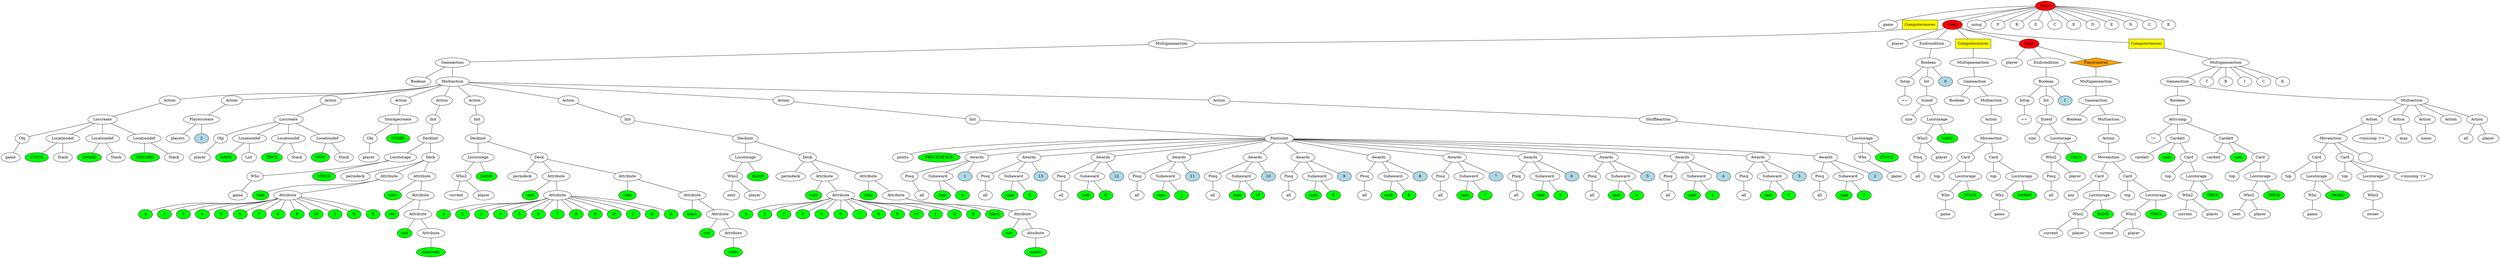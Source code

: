 graph tree{NODE0 [label="Stage" style=filled fillcolor="red"]
NODE0_1 [label="game"]
NODE0 -- NODE0_1
NODE0_2 [label="Computermoves"  style=filled shape=box fillcolor="yellow"]
NODE0_2_2 [label="Multigameaction" ]
NODE0_2_2_0 [label="Gameaction" ]
NODE0_2_2_0_1 [label="Boolean" ]
NODE0_2_2_0 -- NODE0_2_2_0_1
NODE0_2_2_0_2 [label="Multiaction" ]
NODE0_2_2_0_2_0 [label="Action" ]
NODE0_2_2_0_2_0_1 [label="Loccreate" ]
NODE0_2_2_0_2_0_1_2 [label="Obj" ]
NODE0_2_2_0_2_0_1_2_0 [label="game"]
NODE0_2_2_0_2_0_1_2 -- NODE0_2_2_0_2_0_1_2_0
NODE0_2_2_0_2_0_1 -- NODE0_2_2_0_2_0_1_2
NODE0_2_2_0_2_0_1_3 [label="Locationdef" ]
NODE0_2_2_0_2_0_1_3_1 [fillcolor="green" style=filled label="STOCK"]
NODE0_2_2_0_2_0_1_3 -- NODE0_2_2_0_2_0_1_3_1
NODE0_2_2_0_2_0_1_3_2 [label="Stack"]
NODE0_2_2_0_2_0_1_3 -- NODE0_2_2_0_2_0_1_3_2
NODE0_2_2_0_2_0_1 -- NODE0_2_2_0_2_0_1_3
NODE0_2_2_0_2_0_1_4 [label="Locationdef" ]
NODE0_2_2_0_2_0_1_4_1 [fillcolor="green" style=filled label="AWARD"]
NODE0_2_2_0_2_0_1_4 -- NODE0_2_2_0_2_0_1_4_1
NODE0_2_2_0_2_0_1_4_2 [label="Stack"]
NODE0_2_2_0_2_0_1_4 -- NODE0_2_2_0_2_0_1_4_2
NODE0_2_2_0_2_0_1 -- NODE0_2_2_0_2_0_1_4
NODE0_2_2_0_2_0_1_5 [label="Locationdef" ]
NODE0_2_2_0_2_0_1_5_1 [fillcolor="green" style=filled label="DISCARD"]
NODE0_2_2_0_2_0_1_5 -- NODE0_2_2_0_2_0_1_5_1
NODE0_2_2_0_2_0_1_5_2 [label="Stack"]
NODE0_2_2_0_2_0_1_5 -- NODE0_2_2_0_2_0_1_5_2
NODE0_2_2_0_2_0_1 -- NODE0_2_2_0_2_0_1_5
NODE0_2_2_0_2_0 -- NODE0_2_2_0_2_0_1
NODE0_2_2_0_2 -- NODE0_2_2_0_2_0
NODE0_2_2_0_2_1 [label="Action" ]
NODE0_2_2_0_2_1_1 [label="Playercreate" ]
NODE0_2_2_0_2_1_1_1 [label="players"]
NODE0_2_2_0_2_1_1 -- NODE0_2_2_0_2_1_1_1
NODE0_2_2_0_2_1_1_2 [label="2" style=filled fillcolor="lightblue"]
NODE0_2_2_0_2_1_1 -- NODE0_2_2_0_2_1_1_2
NODE0_2_2_0_2_1 -- NODE0_2_2_0_2_1_1
NODE0_2_2_0_2 -- NODE0_2_2_0_2_1
NODE0_2_2_0_2_2 [label="Action" ]
NODE0_2_2_0_2_2_1 [label="Loccreate" ]
NODE0_2_2_0_2_2_1_2 [label="Obj" ]
NODE0_2_2_0_2_2_1_2_0 [label="player"]
NODE0_2_2_0_2_2_1_2 -- NODE0_2_2_0_2_2_1_2_0
NODE0_2_2_0_2_2_1 -- NODE0_2_2_0_2_2_1_2
NODE0_2_2_0_2_2_1_3 [label="Locationdef" ]
NODE0_2_2_0_2_2_1_3_1 [fillcolor="green" style=filled label="HAND"]
NODE0_2_2_0_2_2_1_3 -- NODE0_2_2_0_2_2_1_3_1
NODE0_2_2_0_2_2_1_3_2 [label="List"]
NODE0_2_2_0_2_2_1_3 -- NODE0_2_2_0_2_2_1_3_2
NODE0_2_2_0_2_2_1 -- NODE0_2_2_0_2_2_1_3
NODE0_2_2_0_2_2_1_4 [label="Locationdef" ]
NODE0_2_2_0_2_2_1_4_1 [fillcolor="green" style=filled label="TRICK"]
NODE0_2_2_0_2_2_1_4 -- NODE0_2_2_0_2_2_1_4_1
NODE0_2_2_0_2_2_1_4_2 [label="Stack"]
NODE0_2_2_0_2_2_1_4 -- NODE0_2_2_0_2_2_1_4_2
NODE0_2_2_0_2_2_1 -- NODE0_2_2_0_2_2_1_4
NODE0_2_2_0_2_2_1_5 [label="Locationdef" ]
NODE0_2_2_0_2_2_1_5_1 [fillcolor="green" style=filled label="WON"]
NODE0_2_2_0_2_2_1_5 -- NODE0_2_2_0_2_2_1_5_1
NODE0_2_2_0_2_2_1_5_2 [label="Stack"]
NODE0_2_2_0_2_2_1_5 -- NODE0_2_2_0_2_2_1_5_2
NODE0_2_2_0_2_2_1 -- NODE0_2_2_0_2_2_1_5
NODE0_2_2_0_2_2 -- NODE0_2_2_0_2_2_1
NODE0_2_2_0_2 -- NODE0_2_2_0_2_2
NODE0_2_2_0_2_3 [label="Action" ]
NODE0_2_2_0_2_3_1 [label="Storagecreate" ]
NODE0_2_2_0_2_3_1_2 [label="Obj" ]
NODE0_2_2_0_2_3_1_2_0 [label="player"]
NODE0_2_2_0_2_3_1_2 -- NODE0_2_2_0_2_3_1_2_0
NODE0_2_2_0_2_3_1 -- NODE0_2_2_0_2_3_1_2
NODE0_2_2_0_2_3_1_4 [fillcolor="green" style=filled label="SCORE"]
NODE0_2_2_0_2_3_1 -- NODE0_2_2_0_2_3_1_4
NODE0_2_2_0_2_3 -- NODE0_2_2_0_2_3_1
NODE0_2_2_0_2 -- NODE0_2_2_0_2_3
NODE0_2_2_0_2_4 [label="Action" ]
NODE0_2_2_0_2_4_1 [label="Init" ]
NODE0_2_2_0_2_4_1_1 [label="Deckinit" ]
NODE0_2_2_0_2_4_1_1_0 [label="Locstorage" ]
NODE0_2_2_0_2_4_1_1_0_1 [label="Who" ]
NODE0_2_2_0_2_4_1_1_0_1_0 [label="game"]
NODE0_2_2_0_2_4_1_1_0_1 -- NODE0_2_2_0_2_4_1_1_0_1_0
NODE0_2_2_0_2_4_1_1_0 -- NODE0_2_2_0_2_4_1_1_0_1
NODE0_2_2_0_2_4_1_1_0_3 [fillcolor="green" style=filled label="STOCK"]
NODE0_2_2_0_2_4_1_1_0 -- NODE0_2_2_0_2_4_1_1_0_3
NODE0_2_2_0_2_4_1_1 -- NODE0_2_2_0_2_4_1_1_0
NODE0_2_2_0_2_4_1_1_1 [label="Deck" ]
NODE0_2_2_0_2_4_1_1_1_1 [label="permdeck"]
NODE0_2_2_0_2_4_1_1_1 -- NODE0_2_2_0_2_4_1_1_1_1
NODE0_2_2_0_2_4_1_1_1_2 [label="Attribute" ]
NODE0_2_2_0_2_4_1_1_1_2_1 [fillcolor="green" style=filled label="rank"]
NODE0_2_2_0_2_4_1_1_1_2 -- NODE0_2_2_0_2_4_1_1_1_2_1
NODE0_2_2_0_2_4_1_1_1_2_2 [label="Attribute" ]
NODE0_2_2_0_2_4_1_1_1_2_2_1 [fillcolor="green" style=filled label="A"]
NODE0_2_2_0_2_4_1_1_1_2_2 -- NODE0_2_2_0_2_4_1_1_1_2_2_1
NODE0_2_2_0_2_4_1_1_1_2_2_3 [fillcolor="green" style=filled label="2"]
NODE0_2_2_0_2_4_1_1_1_2_2 -- NODE0_2_2_0_2_4_1_1_1_2_2_3
NODE0_2_2_0_2_4_1_1_1_2_2_5 [fillcolor="green" style=filled label="3"]
NODE0_2_2_0_2_4_1_1_1_2_2 -- NODE0_2_2_0_2_4_1_1_1_2_2_5
NODE0_2_2_0_2_4_1_1_1_2_2_7 [fillcolor="green" style=filled label="4"]
NODE0_2_2_0_2_4_1_1_1_2_2 -- NODE0_2_2_0_2_4_1_1_1_2_2_7
NODE0_2_2_0_2_4_1_1_1_2_2_9 [fillcolor="green" style=filled label="5"]
NODE0_2_2_0_2_4_1_1_1_2_2 -- NODE0_2_2_0_2_4_1_1_1_2_2_9
NODE0_2_2_0_2_4_1_1_1_2_2_11 [fillcolor="green" style=filled label="6"]
NODE0_2_2_0_2_4_1_1_1_2_2 -- NODE0_2_2_0_2_4_1_1_1_2_2_11
NODE0_2_2_0_2_4_1_1_1_2_2_13 [fillcolor="green" style=filled label="7"]
NODE0_2_2_0_2_4_1_1_1_2_2 -- NODE0_2_2_0_2_4_1_1_1_2_2_13
NODE0_2_2_0_2_4_1_1_1_2_2_15 [fillcolor="green" style=filled label="8"]
NODE0_2_2_0_2_4_1_1_1_2_2 -- NODE0_2_2_0_2_4_1_1_1_2_2_15
NODE0_2_2_0_2_4_1_1_1_2_2_17 [fillcolor="green" style=filled label="9"]
NODE0_2_2_0_2_4_1_1_1_2_2 -- NODE0_2_2_0_2_4_1_1_1_2_2_17
NODE0_2_2_0_2_4_1_1_1_2_2_19 [fillcolor="green" style=filled label="10"]
NODE0_2_2_0_2_4_1_1_1_2_2 -- NODE0_2_2_0_2_4_1_1_1_2_2_19
NODE0_2_2_0_2_4_1_1_1_2_2_21 [fillcolor="green" style=filled label="J"]
NODE0_2_2_0_2_4_1_1_1_2_2 -- NODE0_2_2_0_2_4_1_1_1_2_2_21
NODE0_2_2_0_2_4_1_1_1_2_2_23 [fillcolor="green" style=filled label="Q"]
NODE0_2_2_0_2_4_1_1_1_2_2 -- NODE0_2_2_0_2_4_1_1_1_2_2_23
NODE0_2_2_0_2_4_1_1_1_2_2_25 [fillcolor="green" style=filled label="K"]
NODE0_2_2_0_2_4_1_1_1_2_2 -- NODE0_2_2_0_2_4_1_1_1_2_2_25
NODE0_2_2_0_2_4_1_1_1_2 -- NODE0_2_2_0_2_4_1_1_1_2_2
NODE0_2_2_0_2_4_1_1_1 -- NODE0_2_2_0_2_4_1_1_1_2
NODE0_2_2_0_2_4_1_1_1_3 [label="Attribute" ]
NODE0_2_2_0_2_4_1_1_1_3_1 [fillcolor="green" style=filled label="color"]
NODE0_2_2_0_2_4_1_1_1_3 -- NODE0_2_2_0_2_4_1_1_1_3_1
NODE0_2_2_0_2_4_1_1_1_3_2 [label="Attribute" ]
NODE0_2_2_0_2_4_1_1_1_3_2_1 [fillcolor="green" style=filled label="red"]
NODE0_2_2_0_2_4_1_1_1_3_2 -- NODE0_2_2_0_2_4_1_1_1_3_2_1
NODE0_2_2_0_2_4_1_1_1_3_2_2 [label="Attribute" ]
NODE0_2_2_0_2_4_1_1_1_3_2_2_1 [fillcolor="green" style=filled label="suit"]
NODE0_2_2_0_2_4_1_1_1_3_2_2 -- NODE0_2_2_0_2_4_1_1_1_3_2_2_1
NODE0_2_2_0_2_4_1_1_1_3_2_2_2 [label="Attribute" ]
NODE0_2_2_0_2_4_1_1_1_3_2_2_2_1 [fillcolor="green" style=filled label="diamonds"]
NODE0_2_2_0_2_4_1_1_1_3_2_2_2 -- NODE0_2_2_0_2_4_1_1_1_3_2_2_2_1
NODE0_2_2_0_2_4_1_1_1_3_2_2 -- NODE0_2_2_0_2_4_1_1_1_3_2_2_2
NODE0_2_2_0_2_4_1_1_1_3_2 -- NODE0_2_2_0_2_4_1_1_1_3_2_2
NODE0_2_2_0_2_4_1_1_1_3 -- NODE0_2_2_0_2_4_1_1_1_3_2
NODE0_2_2_0_2_4_1_1_1 -- NODE0_2_2_0_2_4_1_1_1_3
NODE0_2_2_0_2_4_1_1 -- NODE0_2_2_0_2_4_1_1_1
NODE0_2_2_0_2_4_1 -- NODE0_2_2_0_2_4_1_1
NODE0_2_2_0_2_4 -- NODE0_2_2_0_2_4_1
NODE0_2_2_0_2 -- NODE0_2_2_0_2_4
NODE0_2_2_0_2_5 [label="Action" ]
NODE0_2_2_0_2_5_1 [label="Init" ]
NODE0_2_2_0_2_5_1_1 [label="Deckinit" ]
NODE0_2_2_0_2_5_1_1_0 [label="Locstorage" ]
NODE0_2_2_0_2_5_1_1_0_1 [label="Who2" ]
NODE0_2_2_0_2_5_1_1_0_1_1 [label="current"]
NODE0_2_2_0_2_5_1_1_0_1 -- NODE0_2_2_0_2_5_1_1_0_1_1
NODE0_2_2_0_2_5_1_1_0_1_2 [label="player"]
NODE0_2_2_0_2_5_1_1_0_1 -- NODE0_2_2_0_2_5_1_1_0_1_2
NODE0_2_2_0_2_5_1_1_0 -- NODE0_2_2_0_2_5_1_1_0_1
NODE0_2_2_0_2_5_1_1_0_3 [fillcolor="green" style=filled label="HAND"]
NODE0_2_2_0_2_5_1_1_0 -- NODE0_2_2_0_2_5_1_1_0_3
NODE0_2_2_0_2_5_1_1 -- NODE0_2_2_0_2_5_1_1_0
NODE0_2_2_0_2_5_1_1_1 [label="Deck" ]
NODE0_2_2_0_2_5_1_1_1_1 [label="permdeck"]
NODE0_2_2_0_2_5_1_1_1 -- NODE0_2_2_0_2_5_1_1_1_1
NODE0_2_2_0_2_5_1_1_1_2 [label="Attribute" ]
NODE0_2_2_0_2_5_1_1_1_2_1 [fillcolor="green" style=filled label="rank"]
NODE0_2_2_0_2_5_1_1_1_2 -- NODE0_2_2_0_2_5_1_1_1_2_1
NODE0_2_2_0_2_5_1_1_1_2_2 [label="Attribute" ]
NODE0_2_2_0_2_5_1_1_1_2_2_1 [fillcolor="green" style=filled label="A"]
NODE0_2_2_0_2_5_1_1_1_2_2 -- NODE0_2_2_0_2_5_1_1_1_2_2_1
NODE0_2_2_0_2_5_1_1_1_2_2_3 [fillcolor="green" style=filled label="2"]
NODE0_2_2_0_2_5_1_1_1_2_2 -- NODE0_2_2_0_2_5_1_1_1_2_2_3
NODE0_2_2_0_2_5_1_1_1_2_2_5 [fillcolor="green" style=filled label="3"]
NODE0_2_2_0_2_5_1_1_1_2_2 -- NODE0_2_2_0_2_5_1_1_1_2_2_5
NODE0_2_2_0_2_5_1_1_1_2_2_7 [fillcolor="green" style=filled label="4"]
NODE0_2_2_0_2_5_1_1_1_2_2 -- NODE0_2_2_0_2_5_1_1_1_2_2_7
NODE0_2_2_0_2_5_1_1_1_2_2_9 [fillcolor="green" style=filled label="5"]
NODE0_2_2_0_2_5_1_1_1_2_2 -- NODE0_2_2_0_2_5_1_1_1_2_2_9
NODE0_2_2_0_2_5_1_1_1_2_2_11 [fillcolor="green" style=filled label="6"]
NODE0_2_2_0_2_5_1_1_1_2_2 -- NODE0_2_2_0_2_5_1_1_1_2_2_11
NODE0_2_2_0_2_5_1_1_1_2_2_13 [fillcolor="green" style=filled label="7"]
NODE0_2_2_0_2_5_1_1_1_2_2 -- NODE0_2_2_0_2_5_1_1_1_2_2_13
NODE0_2_2_0_2_5_1_1_1_2_2_15 [fillcolor="green" style=filled label="8"]
NODE0_2_2_0_2_5_1_1_1_2_2 -- NODE0_2_2_0_2_5_1_1_1_2_2_15
NODE0_2_2_0_2_5_1_1_1_2_2_17 [fillcolor="green" style=filled label="9"]
NODE0_2_2_0_2_5_1_1_1_2_2 -- NODE0_2_2_0_2_5_1_1_1_2_2_17
NODE0_2_2_0_2_5_1_1_1_2_2_19 [fillcolor="green" style=filled label="10"]
NODE0_2_2_0_2_5_1_1_1_2_2 -- NODE0_2_2_0_2_5_1_1_1_2_2_19
NODE0_2_2_0_2_5_1_1_1_2_2_21 [fillcolor="green" style=filled label="J"]
NODE0_2_2_0_2_5_1_1_1_2_2 -- NODE0_2_2_0_2_5_1_1_1_2_2_21
NODE0_2_2_0_2_5_1_1_1_2_2_23 [fillcolor="green" style=filled label="Q"]
NODE0_2_2_0_2_5_1_1_1_2_2 -- NODE0_2_2_0_2_5_1_1_1_2_2_23
NODE0_2_2_0_2_5_1_1_1_2_2_25 [fillcolor="green" style=filled label="K"]
NODE0_2_2_0_2_5_1_1_1_2_2 -- NODE0_2_2_0_2_5_1_1_1_2_2_25
NODE0_2_2_0_2_5_1_1_1_2 -- NODE0_2_2_0_2_5_1_1_1_2_2
NODE0_2_2_0_2_5_1_1_1 -- NODE0_2_2_0_2_5_1_1_1_2
NODE0_2_2_0_2_5_1_1_1_3 [label="Attribute" ]
NODE0_2_2_0_2_5_1_1_1_3_1 [fillcolor="green" style=filled label="color"]
NODE0_2_2_0_2_5_1_1_1_3 -- NODE0_2_2_0_2_5_1_1_1_3_1
NODE0_2_2_0_2_5_1_1_1_3_2 [label="Attribute" ]
NODE0_2_2_0_2_5_1_1_1_3_2_1 [fillcolor="green" style=filled label="black"]
NODE0_2_2_0_2_5_1_1_1_3_2 -- NODE0_2_2_0_2_5_1_1_1_3_2_1
NODE0_2_2_0_2_5_1_1_1_3_2_2 [label="Attribute" ]
NODE0_2_2_0_2_5_1_1_1_3_2_2_1 [fillcolor="green" style=filled label="suit"]
NODE0_2_2_0_2_5_1_1_1_3_2_2 -- NODE0_2_2_0_2_5_1_1_1_3_2_2_1
NODE0_2_2_0_2_5_1_1_1_3_2_2_2 [label="Attribute" ]
NODE0_2_2_0_2_5_1_1_1_3_2_2_2_1 [fillcolor="green" style=filled label="clubs"]
NODE0_2_2_0_2_5_1_1_1_3_2_2_2 -- NODE0_2_2_0_2_5_1_1_1_3_2_2_2_1
NODE0_2_2_0_2_5_1_1_1_3_2_2 -- NODE0_2_2_0_2_5_1_1_1_3_2_2_2
NODE0_2_2_0_2_5_1_1_1_3_2 -- NODE0_2_2_0_2_5_1_1_1_3_2_2
NODE0_2_2_0_2_5_1_1_1_3 -- NODE0_2_2_0_2_5_1_1_1_3_2
NODE0_2_2_0_2_5_1_1_1 -- NODE0_2_2_0_2_5_1_1_1_3
NODE0_2_2_0_2_5_1_1 -- NODE0_2_2_0_2_5_1_1_1
NODE0_2_2_0_2_5_1 -- NODE0_2_2_0_2_5_1_1
NODE0_2_2_0_2_5 -- NODE0_2_2_0_2_5_1
NODE0_2_2_0_2 -- NODE0_2_2_0_2_5
NODE0_2_2_0_2_6 [label="Action" ]
NODE0_2_2_0_2_6_1 [label="Init" ]
NODE0_2_2_0_2_6_1_1 [label="Deckinit" ]
NODE0_2_2_0_2_6_1_1_0 [label="Locstorage" ]
NODE0_2_2_0_2_6_1_1_0_1 [label="Who2" ]
NODE0_2_2_0_2_6_1_1_0_1_1 [label="next"]
NODE0_2_2_0_2_6_1_1_0_1 -- NODE0_2_2_0_2_6_1_1_0_1_1
NODE0_2_2_0_2_6_1_1_0_1_2 [label="player"]
NODE0_2_2_0_2_6_1_1_0_1 -- NODE0_2_2_0_2_6_1_1_0_1_2
NODE0_2_2_0_2_6_1_1_0 -- NODE0_2_2_0_2_6_1_1_0_1
NODE0_2_2_0_2_6_1_1_0_3 [fillcolor="green" style=filled label="HAND"]
NODE0_2_2_0_2_6_1_1_0 -- NODE0_2_2_0_2_6_1_1_0_3
NODE0_2_2_0_2_6_1_1 -- NODE0_2_2_0_2_6_1_1_0
NODE0_2_2_0_2_6_1_1_1 [label="Deck" ]
NODE0_2_2_0_2_6_1_1_1_1 [label="permdeck"]
NODE0_2_2_0_2_6_1_1_1 -- NODE0_2_2_0_2_6_1_1_1_1
NODE0_2_2_0_2_6_1_1_1_2 [label="Attribute" ]
NODE0_2_2_0_2_6_1_1_1_2_1 [fillcolor="green" style=filled label="rank"]
NODE0_2_2_0_2_6_1_1_1_2 -- NODE0_2_2_0_2_6_1_1_1_2_1
NODE0_2_2_0_2_6_1_1_1_2_2 [label="Attribute" ]
NODE0_2_2_0_2_6_1_1_1_2_2_1 [fillcolor="green" style=filled label="A"]
NODE0_2_2_0_2_6_1_1_1_2_2 -- NODE0_2_2_0_2_6_1_1_1_2_2_1
NODE0_2_2_0_2_6_1_1_1_2_2_3 [fillcolor="green" style=filled label="2"]
NODE0_2_2_0_2_6_1_1_1_2_2 -- NODE0_2_2_0_2_6_1_1_1_2_2_3
NODE0_2_2_0_2_6_1_1_1_2_2_5 [fillcolor="green" style=filled label="3"]
NODE0_2_2_0_2_6_1_1_1_2_2 -- NODE0_2_2_0_2_6_1_1_1_2_2_5
NODE0_2_2_0_2_6_1_1_1_2_2_7 [fillcolor="green" style=filled label="4"]
NODE0_2_2_0_2_6_1_1_1_2_2 -- NODE0_2_2_0_2_6_1_1_1_2_2_7
NODE0_2_2_0_2_6_1_1_1_2_2_9 [fillcolor="green" style=filled label="5"]
NODE0_2_2_0_2_6_1_1_1_2_2 -- NODE0_2_2_0_2_6_1_1_1_2_2_9
NODE0_2_2_0_2_6_1_1_1_2_2_11 [fillcolor="green" style=filled label="6"]
NODE0_2_2_0_2_6_1_1_1_2_2 -- NODE0_2_2_0_2_6_1_1_1_2_2_11
NODE0_2_2_0_2_6_1_1_1_2_2_13 [fillcolor="green" style=filled label="7"]
NODE0_2_2_0_2_6_1_1_1_2_2 -- NODE0_2_2_0_2_6_1_1_1_2_2_13
NODE0_2_2_0_2_6_1_1_1_2_2_15 [fillcolor="green" style=filled label="8"]
NODE0_2_2_0_2_6_1_1_1_2_2 -- NODE0_2_2_0_2_6_1_1_1_2_2_15
NODE0_2_2_0_2_6_1_1_1_2_2_17 [fillcolor="green" style=filled label="9"]
NODE0_2_2_0_2_6_1_1_1_2_2 -- NODE0_2_2_0_2_6_1_1_1_2_2_17
NODE0_2_2_0_2_6_1_1_1_2_2_19 [fillcolor="green" style=filled label="10"]
NODE0_2_2_0_2_6_1_1_1_2_2 -- NODE0_2_2_0_2_6_1_1_1_2_2_19
NODE0_2_2_0_2_6_1_1_1_2_2_21 [fillcolor="green" style=filled label="J"]
NODE0_2_2_0_2_6_1_1_1_2_2 -- NODE0_2_2_0_2_6_1_1_1_2_2_21
NODE0_2_2_0_2_6_1_1_1_2_2_23 [fillcolor="green" style=filled label="Q"]
NODE0_2_2_0_2_6_1_1_1_2_2 -- NODE0_2_2_0_2_6_1_1_1_2_2_23
NODE0_2_2_0_2_6_1_1_1_2_2_25 [fillcolor="green" style=filled label="K"]
NODE0_2_2_0_2_6_1_1_1_2_2 -- NODE0_2_2_0_2_6_1_1_1_2_2_25
NODE0_2_2_0_2_6_1_1_1_2 -- NODE0_2_2_0_2_6_1_1_1_2_2
NODE0_2_2_0_2_6_1_1_1 -- NODE0_2_2_0_2_6_1_1_1_2
NODE0_2_2_0_2_6_1_1_1_3 [label="Attribute" ]
NODE0_2_2_0_2_6_1_1_1_3_1 [fillcolor="green" style=filled label="color"]
NODE0_2_2_0_2_6_1_1_1_3 -- NODE0_2_2_0_2_6_1_1_1_3_1
NODE0_2_2_0_2_6_1_1_1_3_2 [label="Attribute" ]
NODE0_2_2_0_2_6_1_1_1_3_2_1 [fillcolor="green" style=filled label="black"]
NODE0_2_2_0_2_6_1_1_1_3_2 -- NODE0_2_2_0_2_6_1_1_1_3_2_1
NODE0_2_2_0_2_6_1_1_1_3_2_2 [label="Attribute" ]
NODE0_2_2_0_2_6_1_1_1_3_2_2_1 [fillcolor="green" style=filled label="suit"]
NODE0_2_2_0_2_6_1_1_1_3_2_2 -- NODE0_2_2_0_2_6_1_1_1_3_2_2_1
NODE0_2_2_0_2_6_1_1_1_3_2_2_2 [label="Attribute" ]
NODE0_2_2_0_2_6_1_1_1_3_2_2_2_1 [fillcolor="green" style=filled label="spades"]
NODE0_2_2_0_2_6_1_1_1_3_2_2_2 -- NODE0_2_2_0_2_6_1_1_1_3_2_2_2_1
NODE0_2_2_0_2_6_1_1_1_3_2_2 -- NODE0_2_2_0_2_6_1_1_1_3_2_2_2
NODE0_2_2_0_2_6_1_1_1_3_2 -- NODE0_2_2_0_2_6_1_1_1_3_2_2
NODE0_2_2_0_2_6_1_1_1_3 -- NODE0_2_2_0_2_6_1_1_1_3_2
NODE0_2_2_0_2_6_1_1_1 -- NODE0_2_2_0_2_6_1_1_1_3
NODE0_2_2_0_2_6_1_1 -- NODE0_2_2_0_2_6_1_1_1
NODE0_2_2_0_2_6_1 -- NODE0_2_2_0_2_6_1_1
NODE0_2_2_0_2_6 -- NODE0_2_2_0_2_6_1
NODE0_2_2_0_2 -- NODE0_2_2_0_2_6
NODE0_2_2_0_2_7 [label="Action" ]
NODE0_2_2_0_2_7_1 [label="Init" ]
NODE0_2_2_0_2_7_1_1 [label="Pointsinit" ]
NODE0_2_2_0_2_7_1_1_0 [label="points"]
NODE0_2_2_0_2_7_1_1 -- NODE0_2_2_0_2_7_1_1_0
NODE0_2_2_0_2_7_1_1_1 [fillcolor="green" style=filled label="PRECEDENCE"]
NODE0_2_2_0_2_7_1_1 -- NODE0_2_2_0_2_7_1_1_1
NODE0_2_2_0_2_7_1_1_3 [label="Awards" ]
NODE0_2_2_0_2_7_1_1_3_1 [label="Posq" ]
NODE0_2_2_0_2_7_1_1_3_1_0 [label="all"]
NODE0_2_2_0_2_7_1_1_3_1 -- NODE0_2_2_0_2_7_1_1_3_1_0
NODE0_2_2_0_2_7_1_1_3 -- NODE0_2_2_0_2_7_1_1_3_1
NODE0_2_2_0_2_7_1_1_3_2 [label="Subaward" ]
NODE0_2_2_0_2_7_1_1_3_2_1 [fillcolor="green" style=filled label="rank"]
NODE0_2_2_0_2_7_1_1_3_2 -- NODE0_2_2_0_2_7_1_1_3_2_1
NODE0_2_2_0_2_7_1_1_3_2_3 [fillcolor="green" style=filled label="A"]
NODE0_2_2_0_2_7_1_1_3_2 -- NODE0_2_2_0_2_7_1_1_3_2_3
NODE0_2_2_0_2_7_1_1_3 -- NODE0_2_2_0_2_7_1_1_3_2
NODE0_2_2_0_2_7_1_1_3_3 [label="1" style=filled fillcolor="lightblue"]
NODE0_2_2_0_2_7_1_1_3 -- NODE0_2_2_0_2_7_1_1_3_3
NODE0_2_2_0_2_7_1_1 -- NODE0_2_2_0_2_7_1_1_3
NODE0_2_2_0_2_7_1_1_4 [label="Awards" ]
NODE0_2_2_0_2_7_1_1_4_1 [label="Posq" ]
NODE0_2_2_0_2_7_1_1_4_1_0 [label="all"]
NODE0_2_2_0_2_7_1_1_4_1 -- NODE0_2_2_0_2_7_1_1_4_1_0
NODE0_2_2_0_2_7_1_1_4 -- NODE0_2_2_0_2_7_1_1_4_1
NODE0_2_2_0_2_7_1_1_4_2 [label="Subaward" ]
NODE0_2_2_0_2_7_1_1_4_2_1 [fillcolor="green" style=filled label="rank"]
NODE0_2_2_0_2_7_1_1_4_2 -- NODE0_2_2_0_2_7_1_1_4_2_1
NODE0_2_2_0_2_7_1_1_4_2_3 [fillcolor="green" style=filled label="K"]
NODE0_2_2_0_2_7_1_1_4_2 -- NODE0_2_2_0_2_7_1_1_4_2_3
NODE0_2_2_0_2_7_1_1_4 -- NODE0_2_2_0_2_7_1_1_4_2
NODE0_2_2_0_2_7_1_1_4_3 [label="13" style=filled fillcolor="lightblue"]
NODE0_2_2_0_2_7_1_1_4 -- NODE0_2_2_0_2_7_1_1_4_3
NODE0_2_2_0_2_7_1_1 -- NODE0_2_2_0_2_7_1_1_4
NODE0_2_2_0_2_7_1_1_5 [label="Awards" ]
NODE0_2_2_0_2_7_1_1_5_1 [label="Posq" ]
NODE0_2_2_0_2_7_1_1_5_1_0 [label="all"]
NODE0_2_2_0_2_7_1_1_5_1 -- NODE0_2_2_0_2_7_1_1_5_1_0
NODE0_2_2_0_2_7_1_1_5 -- NODE0_2_2_0_2_7_1_1_5_1
NODE0_2_2_0_2_7_1_1_5_2 [label="Subaward" ]
NODE0_2_2_0_2_7_1_1_5_2_1 [fillcolor="green" style=filled label="rank"]
NODE0_2_2_0_2_7_1_1_5_2 -- NODE0_2_2_0_2_7_1_1_5_2_1
NODE0_2_2_0_2_7_1_1_5_2_3 [fillcolor="green" style=filled label="Q"]
NODE0_2_2_0_2_7_1_1_5_2 -- NODE0_2_2_0_2_7_1_1_5_2_3
NODE0_2_2_0_2_7_1_1_5 -- NODE0_2_2_0_2_7_1_1_5_2
NODE0_2_2_0_2_7_1_1_5_3 [label="12" style=filled fillcolor="lightblue"]
NODE0_2_2_0_2_7_1_1_5 -- NODE0_2_2_0_2_7_1_1_5_3
NODE0_2_2_0_2_7_1_1 -- NODE0_2_2_0_2_7_1_1_5
NODE0_2_2_0_2_7_1_1_6 [label="Awards" ]
NODE0_2_2_0_2_7_1_1_6_1 [label="Posq" ]
NODE0_2_2_0_2_7_1_1_6_1_0 [label="all"]
NODE0_2_2_0_2_7_1_1_6_1 -- NODE0_2_2_0_2_7_1_1_6_1_0
NODE0_2_2_0_2_7_1_1_6 -- NODE0_2_2_0_2_7_1_1_6_1
NODE0_2_2_0_2_7_1_1_6_2 [label="Subaward" ]
NODE0_2_2_0_2_7_1_1_6_2_1 [fillcolor="green" style=filled label="rank"]
NODE0_2_2_0_2_7_1_1_6_2 -- NODE0_2_2_0_2_7_1_1_6_2_1
NODE0_2_2_0_2_7_1_1_6_2_3 [fillcolor="green" style=filled label="J"]
NODE0_2_2_0_2_7_1_1_6_2 -- NODE0_2_2_0_2_7_1_1_6_2_3
NODE0_2_2_0_2_7_1_1_6 -- NODE0_2_2_0_2_7_1_1_6_2
NODE0_2_2_0_2_7_1_1_6_3 [label="11" style=filled fillcolor="lightblue"]
NODE0_2_2_0_2_7_1_1_6 -- NODE0_2_2_0_2_7_1_1_6_3
NODE0_2_2_0_2_7_1_1 -- NODE0_2_2_0_2_7_1_1_6
NODE0_2_2_0_2_7_1_1_7 [label="Awards" ]
NODE0_2_2_0_2_7_1_1_7_1 [label="Posq" ]
NODE0_2_2_0_2_7_1_1_7_1_0 [label="all"]
NODE0_2_2_0_2_7_1_1_7_1 -- NODE0_2_2_0_2_7_1_1_7_1_0
NODE0_2_2_0_2_7_1_1_7 -- NODE0_2_2_0_2_7_1_1_7_1
NODE0_2_2_0_2_7_1_1_7_2 [label="Subaward" ]
NODE0_2_2_0_2_7_1_1_7_2_1 [fillcolor="green" style=filled label="rank"]
NODE0_2_2_0_2_7_1_1_7_2 -- NODE0_2_2_0_2_7_1_1_7_2_1
NODE0_2_2_0_2_7_1_1_7_2_3 [fillcolor="green" style=filled label="10"]
NODE0_2_2_0_2_7_1_1_7_2 -- NODE0_2_2_0_2_7_1_1_7_2_3
NODE0_2_2_0_2_7_1_1_7 -- NODE0_2_2_0_2_7_1_1_7_2
NODE0_2_2_0_2_7_1_1_7_3 [label="10" style=filled fillcolor="lightblue"]
NODE0_2_2_0_2_7_1_1_7 -- NODE0_2_2_0_2_7_1_1_7_3
NODE0_2_2_0_2_7_1_1 -- NODE0_2_2_0_2_7_1_1_7
NODE0_2_2_0_2_7_1_1_8 [label="Awards" ]
NODE0_2_2_0_2_7_1_1_8_1 [label="Posq" ]
NODE0_2_2_0_2_7_1_1_8_1_0 [label="all"]
NODE0_2_2_0_2_7_1_1_8_1 -- NODE0_2_2_0_2_7_1_1_8_1_0
NODE0_2_2_0_2_7_1_1_8 -- NODE0_2_2_0_2_7_1_1_8_1
NODE0_2_2_0_2_7_1_1_8_2 [label="Subaward" ]
NODE0_2_2_0_2_7_1_1_8_2_1 [fillcolor="green" style=filled label="rank"]
NODE0_2_2_0_2_7_1_1_8_2 -- NODE0_2_2_0_2_7_1_1_8_2_1
NODE0_2_2_0_2_7_1_1_8_2_3 [fillcolor="green" style=filled label="9"]
NODE0_2_2_0_2_7_1_1_8_2 -- NODE0_2_2_0_2_7_1_1_8_2_3
NODE0_2_2_0_2_7_1_1_8 -- NODE0_2_2_0_2_7_1_1_8_2
NODE0_2_2_0_2_7_1_1_8_3 [label="9" style=filled fillcolor="lightblue"]
NODE0_2_2_0_2_7_1_1_8 -- NODE0_2_2_0_2_7_1_1_8_3
NODE0_2_2_0_2_7_1_1 -- NODE0_2_2_0_2_7_1_1_8
NODE0_2_2_0_2_7_1_1_9 [label="Awards" ]
NODE0_2_2_0_2_7_1_1_9_1 [label="Posq" ]
NODE0_2_2_0_2_7_1_1_9_1_0 [label="all"]
NODE0_2_2_0_2_7_1_1_9_1 -- NODE0_2_2_0_2_7_1_1_9_1_0
NODE0_2_2_0_2_7_1_1_9 -- NODE0_2_2_0_2_7_1_1_9_1
NODE0_2_2_0_2_7_1_1_9_2 [label="Subaward" ]
NODE0_2_2_0_2_7_1_1_9_2_1 [fillcolor="green" style=filled label="rank"]
NODE0_2_2_0_2_7_1_1_9_2 -- NODE0_2_2_0_2_7_1_1_9_2_1
NODE0_2_2_0_2_7_1_1_9_2_3 [fillcolor="green" style=filled label="8"]
NODE0_2_2_0_2_7_1_1_9_2 -- NODE0_2_2_0_2_7_1_1_9_2_3
NODE0_2_2_0_2_7_1_1_9 -- NODE0_2_2_0_2_7_1_1_9_2
NODE0_2_2_0_2_7_1_1_9_3 [label="8" style=filled fillcolor="lightblue"]
NODE0_2_2_0_2_7_1_1_9 -- NODE0_2_2_0_2_7_1_1_9_3
NODE0_2_2_0_2_7_1_1 -- NODE0_2_2_0_2_7_1_1_9
NODE0_2_2_0_2_7_1_1_10 [label="Awards" ]
NODE0_2_2_0_2_7_1_1_10_1 [label="Posq" ]
NODE0_2_2_0_2_7_1_1_10_1_0 [label="all"]
NODE0_2_2_0_2_7_1_1_10_1 -- NODE0_2_2_0_2_7_1_1_10_1_0
NODE0_2_2_0_2_7_1_1_10 -- NODE0_2_2_0_2_7_1_1_10_1
NODE0_2_2_0_2_7_1_1_10_2 [label="Subaward" ]
NODE0_2_2_0_2_7_1_1_10_2_1 [fillcolor="green" style=filled label="rank"]
NODE0_2_2_0_2_7_1_1_10_2 -- NODE0_2_2_0_2_7_1_1_10_2_1
NODE0_2_2_0_2_7_1_1_10_2_3 [fillcolor="green" style=filled label="7"]
NODE0_2_2_0_2_7_1_1_10_2 -- NODE0_2_2_0_2_7_1_1_10_2_3
NODE0_2_2_0_2_7_1_1_10 -- NODE0_2_2_0_2_7_1_1_10_2
NODE0_2_2_0_2_7_1_1_10_3 [label="7" style=filled fillcolor="lightblue"]
NODE0_2_2_0_2_7_1_1_10 -- NODE0_2_2_0_2_7_1_1_10_3
NODE0_2_2_0_2_7_1_1 -- NODE0_2_2_0_2_7_1_1_10
NODE0_2_2_0_2_7_1_1_11 [label="Awards" ]
NODE0_2_2_0_2_7_1_1_11_1 [label="Posq" ]
NODE0_2_2_0_2_7_1_1_11_1_0 [label="all"]
NODE0_2_2_0_2_7_1_1_11_1 -- NODE0_2_2_0_2_7_1_1_11_1_0
NODE0_2_2_0_2_7_1_1_11 -- NODE0_2_2_0_2_7_1_1_11_1
NODE0_2_2_0_2_7_1_1_11_2 [label="Subaward" ]
NODE0_2_2_0_2_7_1_1_11_2_1 [fillcolor="green" style=filled label="rank"]
NODE0_2_2_0_2_7_1_1_11_2 -- NODE0_2_2_0_2_7_1_1_11_2_1
NODE0_2_2_0_2_7_1_1_11_2_3 [fillcolor="green" style=filled label="6"]
NODE0_2_2_0_2_7_1_1_11_2 -- NODE0_2_2_0_2_7_1_1_11_2_3
NODE0_2_2_0_2_7_1_1_11 -- NODE0_2_2_0_2_7_1_1_11_2
NODE0_2_2_0_2_7_1_1_11_3 [label="6" style=filled fillcolor="lightblue"]
NODE0_2_2_0_2_7_1_1_11 -- NODE0_2_2_0_2_7_1_1_11_3
NODE0_2_2_0_2_7_1_1 -- NODE0_2_2_0_2_7_1_1_11
NODE0_2_2_0_2_7_1_1_12 [label="Awards" ]
NODE0_2_2_0_2_7_1_1_12_1 [label="Posq" ]
NODE0_2_2_0_2_7_1_1_12_1_0 [label="all"]
NODE0_2_2_0_2_7_1_1_12_1 -- NODE0_2_2_0_2_7_1_1_12_1_0
NODE0_2_2_0_2_7_1_1_12 -- NODE0_2_2_0_2_7_1_1_12_1
NODE0_2_2_0_2_7_1_1_12_2 [label="Subaward" ]
NODE0_2_2_0_2_7_1_1_12_2_1 [fillcolor="green" style=filled label="rank"]
NODE0_2_2_0_2_7_1_1_12_2 -- NODE0_2_2_0_2_7_1_1_12_2_1
NODE0_2_2_0_2_7_1_1_12_2_3 [fillcolor="green" style=filled label="5"]
NODE0_2_2_0_2_7_1_1_12_2 -- NODE0_2_2_0_2_7_1_1_12_2_3
NODE0_2_2_0_2_7_1_1_12 -- NODE0_2_2_0_2_7_1_1_12_2
NODE0_2_2_0_2_7_1_1_12_3 [label="5" style=filled fillcolor="lightblue"]
NODE0_2_2_0_2_7_1_1_12 -- NODE0_2_2_0_2_7_1_1_12_3
NODE0_2_2_0_2_7_1_1 -- NODE0_2_2_0_2_7_1_1_12
NODE0_2_2_0_2_7_1_1_13 [label="Awards" ]
NODE0_2_2_0_2_7_1_1_13_1 [label="Posq" ]
NODE0_2_2_0_2_7_1_1_13_1_0 [label="all"]
NODE0_2_2_0_2_7_1_1_13_1 -- NODE0_2_2_0_2_7_1_1_13_1_0
NODE0_2_2_0_2_7_1_1_13 -- NODE0_2_2_0_2_7_1_1_13_1
NODE0_2_2_0_2_7_1_1_13_2 [label="Subaward" ]
NODE0_2_2_0_2_7_1_1_13_2_1 [fillcolor="green" style=filled label="rank"]
NODE0_2_2_0_2_7_1_1_13_2 -- NODE0_2_2_0_2_7_1_1_13_2_1
NODE0_2_2_0_2_7_1_1_13_2_3 [fillcolor="green" style=filled label="4"]
NODE0_2_2_0_2_7_1_1_13_2 -- NODE0_2_2_0_2_7_1_1_13_2_3
NODE0_2_2_0_2_7_1_1_13 -- NODE0_2_2_0_2_7_1_1_13_2
NODE0_2_2_0_2_7_1_1_13_3 [label="4" style=filled fillcolor="lightblue"]
NODE0_2_2_0_2_7_1_1_13 -- NODE0_2_2_0_2_7_1_1_13_3
NODE0_2_2_0_2_7_1_1 -- NODE0_2_2_0_2_7_1_1_13
NODE0_2_2_0_2_7_1_1_14 [label="Awards" ]
NODE0_2_2_0_2_7_1_1_14_1 [label="Posq" ]
NODE0_2_2_0_2_7_1_1_14_1_0 [label="all"]
NODE0_2_2_0_2_7_1_1_14_1 -- NODE0_2_2_0_2_7_1_1_14_1_0
NODE0_2_2_0_2_7_1_1_14 -- NODE0_2_2_0_2_7_1_1_14_1
NODE0_2_2_0_2_7_1_1_14_2 [label="Subaward" ]
NODE0_2_2_0_2_7_1_1_14_2_1 [fillcolor="green" style=filled label="rank"]
NODE0_2_2_0_2_7_1_1_14_2 -- NODE0_2_2_0_2_7_1_1_14_2_1
NODE0_2_2_0_2_7_1_1_14_2_3 [fillcolor="green" style=filled label="3"]
NODE0_2_2_0_2_7_1_1_14_2 -- NODE0_2_2_0_2_7_1_1_14_2_3
NODE0_2_2_0_2_7_1_1_14 -- NODE0_2_2_0_2_7_1_1_14_2
NODE0_2_2_0_2_7_1_1_14_3 [label="3" style=filled fillcolor="lightblue"]
NODE0_2_2_0_2_7_1_1_14 -- NODE0_2_2_0_2_7_1_1_14_3
NODE0_2_2_0_2_7_1_1 -- NODE0_2_2_0_2_7_1_1_14
NODE0_2_2_0_2_7_1_1_15 [label="Awards" ]
NODE0_2_2_0_2_7_1_1_15_1 [label="Posq" ]
NODE0_2_2_0_2_7_1_1_15_1_0 [label="all"]
NODE0_2_2_0_2_7_1_1_15_1 -- NODE0_2_2_0_2_7_1_1_15_1_0
NODE0_2_2_0_2_7_1_1_15 -- NODE0_2_2_0_2_7_1_1_15_1
NODE0_2_2_0_2_7_1_1_15_2 [label="Subaward" ]
NODE0_2_2_0_2_7_1_1_15_2_1 [fillcolor="green" style=filled label="rank"]
NODE0_2_2_0_2_7_1_1_15_2 -- NODE0_2_2_0_2_7_1_1_15_2_1
NODE0_2_2_0_2_7_1_1_15_2_3 [fillcolor="green" style=filled label="2"]
NODE0_2_2_0_2_7_1_1_15_2 -- NODE0_2_2_0_2_7_1_1_15_2_3
NODE0_2_2_0_2_7_1_1_15 -- NODE0_2_2_0_2_7_1_1_15_2
NODE0_2_2_0_2_7_1_1_15_3 [label="2" style=filled fillcolor="lightblue"]
NODE0_2_2_0_2_7_1_1_15 -- NODE0_2_2_0_2_7_1_1_15_3
NODE0_2_2_0_2_7_1_1 -- NODE0_2_2_0_2_7_1_1_15
NODE0_2_2_0_2_7_1 -- NODE0_2_2_0_2_7_1_1
NODE0_2_2_0_2_7 -- NODE0_2_2_0_2_7_1
NODE0_2_2_0_2 -- NODE0_2_2_0_2_7
NODE0_2_2_0_2_8 [label="Action" ]
NODE0_2_2_0_2_8_1 [label="Shuffleaction" ]
NODE0_2_2_0_2_8_1_1 [label="Locstorage" ]
NODE0_2_2_0_2_8_1_1_1 [label="Who" ]
NODE0_2_2_0_2_8_1_1_1_0 [label="game"]
NODE0_2_2_0_2_8_1_1_1 -- NODE0_2_2_0_2_8_1_1_1_0
NODE0_2_2_0_2_8_1_1 -- NODE0_2_2_0_2_8_1_1_1
NODE0_2_2_0_2_8_1_1_3 [fillcolor="green" style=filled label="STOCK"]
NODE0_2_2_0_2_8_1_1 -- NODE0_2_2_0_2_8_1_1_3
NODE0_2_2_0_2_8_1 -- NODE0_2_2_0_2_8_1_1
NODE0_2_2_0_2_8 -- NODE0_2_2_0_2_8_1
NODE0_2_2_0_2 -- NODE0_2_2_0_2_8
NODE0_2_2_0 -- NODE0_2_2_0_2
NODE0_2_2 -- NODE0_2_2_0
NODE0_2 -- NODE0_2_2
NODE0 -- NODE0_2
NODE0_3 [label="Stage"  style=filled fillcolor="red"]
NODE0_3_2 [label="player"]
NODE0_3 -- NODE0_3_2
NODE0_3_3 [label="Endcondition" ]
NODE0_3_3_2 [label="Boolean" ]
NODE0_3_3_2_1 [label="Intop" ]
NODE0_3_3_2_1_0 [label="=="]
NODE0_3_3_2_1 -- NODE0_3_3_2_1_0
NODE0_3_3_2 -- NODE0_3_3_2_1
NODE0_3_3_2_2 [label="Int" ]
NODE0_3_3_2_2_0 [label="Sizeof" ]
NODE0_3_3_2_2_0_1 [label="size"]
NODE0_3_3_2_2_0 -- NODE0_3_3_2_2_0_1
NODE0_3_3_2_2_0_2 [label="Locstorage" ]
NODE0_3_3_2_2_0_2_1 [label="Who2" ]
NODE0_3_3_2_2_0_2_1_1 [label="Posq" ]
NODE0_3_3_2_2_0_2_1_1_0 [label="all"]
NODE0_3_3_2_2_0_2_1_1 -- NODE0_3_3_2_2_0_2_1_1_0
NODE0_3_3_2_2_0_2_1 -- NODE0_3_3_2_2_0_2_1_1
NODE0_3_3_2_2_0_2_1_2 [label="player"]
NODE0_3_3_2_2_0_2_1 -- NODE0_3_3_2_2_0_2_1_2
NODE0_3_3_2_2_0_2 -- NODE0_3_3_2_2_0_2_1
NODE0_3_3_2_2_0_2_3 [fillcolor="green" style=filled label="HAND"]
NODE0_3_3_2_2_0_2 -- NODE0_3_3_2_2_0_2_3
NODE0_3_3_2_2_0 -- NODE0_3_3_2_2_0_2
NODE0_3_3_2_2 -- NODE0_3_3_2_2_0
NODE0_3_3_2 -- NODE0_3_3_2_2
NODE0_3_3_2_3 [label="0" style=filled fillcolor="lightblue"]
NODE0_3_3_2 -- NODE0_3_3_2_3
NODE0_3_3 -- NODE0_3_3_2
NODE0_3 -- NODE0_3_3
NODE0_3_4 [label="Computermoves"  style=filled shape=box fillcolor="yellow"]
NODE0_3_4_2 [label="Multigameaction" ]
NODE0_3_4_2_0 [label="Gameaction" ]
NODE0_3_4_2_0_1 [label="Boolean" ]
NODE0_3_4_2_0 -- NODE0_3_4_2_0_1
NODE0_3_4_2_0_2 [label="Multiaction" ]
NODE0_3_4_2_0_2_0 [label="Action" ]
NODE0_3_4_2_0_2_0_1 [label="Moveaction" ]
NODE0_3_4_2_0_2_0_1_1 [label="Card" ]
NODE0_3_4_2_0_2_0_1_1_1 [label="top"]
NODE0_3_4_2_0_2_0_1_1 -- NODE0_3_4_2_0_2_0_1_1_1
NODE0_3_4_2_0_2_0_1_1_2 [label="Locstorage" ]
NODE0_3_4_2_0_2_0_1_1_2_1 [label="Who" ]
NODE0_3_4_2_0_2_0_1_1_2_1_0 [label="game"]
NODE0_3_4_2_0_2_0_1_1_2_1 -- NODE0_3_4_2_0_2_0_1_1_2_1_0
NODE0_3_4_2_0_2_0_1_1_2 -- NODE0_3_4_2_0_2_0_1_1_2_1
NODE0_3_4_2_0_2_0_1_1_2_3 [fillcolor="green" style=filled label="STOCK"]
NODE0_3_4_2_0_2_0_1_1_2 -- NODE0_3_4_2_0_2_0_1_1_2_3
NODE0_3_4_2_0_2_0_1_1 -- NODE0_3_4_2_0_2_0_1_1_2
NODE0_3_4_2_0_2_0_1 -- NODE0_3_4_2_0_2_0_1_1
NODE0_3_4_2_0_2_0_1_2 [label="Card" ]
NODE0_3_4_2_0_2_0_1_2_1 [label="top"]
NODE0_3_4_2_0_2_0_1_2 -- NODE0_3_4_2_0_2_0_1_2_1
NODE0_3_4_2_0_2_0_1_2_2 [label="Locstorage" ]
NODE0_3_4_2_0_2_0_1_2_2_1 [label="Who" ]
NODE0_3_4_2_0_2_0_1_2_2_1_0 [label="game"]
NODE0_3_4_2_0_2_0_1_2_2_1 -- NODE0_3_4_2_0_2_0_1_2_2_1_0
NODE0_3_4_2_0_2_0_1_2_2 -- NODE0_3_4_2_0_2_0_1_2_2_1
NODE0_3_4_2_0_2_0_1_2_2_3 [fillcolor="green" style=filled label="AWARD"]
NODE0_3_4_2_0_2_0_1_2_2 -- NODE0_3_4_2_0_2_0_1_2_2_3
NODE0_3_4_2_0_2_0_1_2 -- NODE0_3_4_2_0_2_0_1_2_2
NODE0_3_4_2_0_2_0_1 -- NODE0_3_4_2_0_2_0_1_2
NODE0_3_4_2_0_2_0 -- NODE0_3_4_2_0_2_0_1
NODE0_3_4_2_0_2 -- NODE0_3_4_2_0_2_0
NODE0_3_4_2_0 -- NODE0_3_4_2_0_2
NODE0_3_4_2 -- NODE0_3_4_2_0
NODE0_3_4 -- NODE0_3_4_2
NODE0_3 -- NODE0_3_4
NODE0_3_5 [label="Stage"  style=filled fillcolor="red"]
NODE0_3_5_2 [label="player"]
NODE0_3_5 -- NODE0_3_5_2
NODE0_3_5_3 [label="Endcondition" ]
NODE0_3_5_3_2 [label="Boolean" ]
NODE0_3_5_3_2_1 [label="Intop" ]
NODE0_3_5_3_2_1_0 [label="=="]
NODE0_3_5_3_2_1 -- NODE0_3_5_3_2_1_0
NODE0_3_5_3_2 -- NODE0_3_5_3_2_1
NODE0_3_5_3_2_2 [label="Int" ]
NODE0_3_5_3_2_2_0 [label="Sizeof" ]
NODE0_3_5_3_2_2_0_1 [label="size"]
NODE0_3_5_3_2_2_0 -- NODE0_3_5_3_2_2_0_1
NODE0_3_5_3_2_2_0_2 [label="Locstorage" ]
NODE0_3_5_3_2_2_0_2_1 [label="Who2" ]
NODE0_3_5_3_2_2_0_2_1_1 [label="Posq" ]
NODE0_3_5_3_2_2_0_2_1_1_0 [label="all"]
NODE0_3_5_3_2_2_0_2_1_1 -- NODE0_3_5_3_2_2_0_2_1_1_0
NODE0_3_5_3_2_2_0_2_1 -- NODE0_3_5_3_2_2_0_2_1_1
NODE0_3_5_3_2_2_0_2_1_2 [label="player"]
NODE0_3_5_3_2_2_0_2_1 -- NODE0_3_5_3_2_2_0_2_1_2
NODE0_3_5_3_2_2_0_2 -- NODE0_3_5_3_2_2_0_2_1
NODE0_3_5_3_2_2_0_2_3 [fillcolor="green" style=filled label="TRICK"]
NODE0_3_5_3_2_2_0_2 -- NODE0_3_5_3_2_2_0_2_3
NODE0_3_5_3_2_2_0 -- NODE0_3_5_3_2_2_0_2
NODE0_3_5_3_2_2 -- NODE0_3_5_3_2_2_0
NODE0_3_5_3_2 -- NODE0_3_5_3_2_2
NODE0_3_5_3_2_3 [label="1" style=filled fillcolor="lightblue"]
NODE0_3_5_3_2 -- NODE0_3_5_3_2_3
NODE0_3_5_3 -- NODE0_3_5_3_2
NODE0_3_5 -- NODE0_3_5_3
NODE0_3_5_4 [label="Playermoves"  style=filled shape=diamond fillcolor="orange"]
NODE0_3_5_4_2 [label="Multigameaction" ]
NODE0_3_5_4_2_0 [label="Gameaction" ]
NODE0_3_5_4_2_0_1 [label="Boolean" ]
NODE0_3_5_4_2_0 -- NODE0_3_5_4_2_0_1
NODE0_3_5_4_2_0_2 [label="Multiaction" ]
NODE0_3_5_4_2_0_2_0 [label="Action" ]
NODE0_3_5_4_2_0_2_0_1 [label="Moveaction" ]
NODE0_3_5_4_2_0_2_0_1_1 [label="Card" ]
NODE0_3_5_4_2_0_2_0_1_1_1 [label="any"]
NODE0_3_5_4_2_0_2_0_1_1 -- NODE0_3_5_4_2_0_2_0_1_1_1
NODE0_3_5_4_2_0_2_0_1_1_2 [label="Locstorage" ]
NODE0_3_5_4_2_0_2_0_1_1_2_1 [label="Who2" ]
NODE0_3_5_4_2_0_2_0_1_1_2_1_1 [label="current"]
NODE0_3_5_4_2_0_2_0_1_1_2_1 -- NODE0_3_5_4_2_0_2_0_1_1_2_1_1
NODE0_3_5_4_2_0_2_0_1_1_2_1_2 [label="player"]
NODE0_3_5_4_2_0_2_0_1_1_2_1 -- NODE0_3_5_4_2_0_2_0_1_1_2_1_2
NODE0_3_5_4_2_0_2_0_1_1_2 -- NODE0_3_5_4_2_0_2_0_1_1_2_1
NODE0_3_5_4_2_0_2_0_1_1_2_3 [fillcolor="green" style=filled label="HAND"]
NODE0_3_5_4_2_0_2_0_1_1_2 -- NODE0_3_5_4_2_0_2_0_1_1_2_3
NODE0_3_5_4_2_0_2_0_1_1 -- NODE0_3_5_4_2_0_2_0_1_1_2
NODE0_3_5_4_2_0_2_0_1 -- NODE0_3_5_4_2_0_2_0_1_1
NODE0_3_5_4_2_0_2_0_1_2 [label="Card" ]
NODE0_3_5_4_2_0_2_0_1_2_1 [label="top"]
NODE0_3_5_4_2_0_2_0_1_2 -- NODE0_3_5_4_2_0_2_0_1_2_1
NODE0_3_5_4_2_0_2_0_1_2_2 [label="Locstorage" ]
NODE0_3_5_4_2_0_2_0_1_2_2_1 [label="Who2" ]
NODE0_3_5_4_2_0_2_0_1_2_2_1_1 [label="current"]
NODE0_3_5_4_2_0_2_0_1_2_2_1 -- NODE0_3_5_4_2_0_2_0_1_2_2_1_1
NODE0_3_5_4_2_0_2_0_1_2_2_1_2 [label="player"]
NODE0_3_5_4_2_0_2_0_1_2_2_1 -- NODE0_3_5_4_2_0_2_0_1_2_2_1_2
NODE0_3_5_4_2_0_2_0_1_2_2 -- NODE0_3_5_4_2_0_2_0_1_2_2_1
NODE0_3_5_4_2_0_2_0_1_2_2_3 [fillcolor="green" style=filled label="TRICK"]
NODE0_3_5_4_2_0_2_0_1_2_2 -- NODE0_3_5_4_2_0_2_0_1_2_2_3
NODE0_3_5_4_2_0_2_0_1_2 -- NODE0_3_5_4_2_0_2_0_1_2_2
NODE0_3_5_4_2_0_2_0_1 -- NODE0_3_5_4_2_0_2_0_1_2
NODE0_3_5_4_2_0_2_0 -- NODE0_3_5_4_2_0_2_0_1
NODE0_3_5_4_2_0_2 -- NODE0_3_5_4_2_0_2_0
NODE0_3_5_4_2_0 -- NODE0_3_5_4_2_0_2
NODE0_3_5_4_2 -- NODE0_3_5_4_2_0
NODE0_3_5_4 -- NODE0_3_5_4_2
NODE0_3_5 -- NODE0_3_5_4
NODE0_3 -- NODE0_3_5
NODE0_3_6 [label="Computermoves"  style=filled shape=box fillcolor="yellow"]
NODE0_3_6_2 [label="Multigameaction" ]
NODE0_3_6_2_0 [label="Gameaction" ]
NODE0_3_6_2_0_1 [label="Boolean" ]
NODE0_3_6_2_0_1_1 [label="Attrcomp" ]
NODE0_3_6_2_0_1_1_0 [label="!="]
NODE0_3_6_2_0_1_1 -- NODE0_3_6_2_0_1_1_0
NODE0_3_6_2_0_1_1_1 [label="Cardatt" ]
NODE0_3_6_2_0_1_1_1_1 [label="cardatt"]
NODE0_3_6_2_0_1_1_1 -- NODE0_3_6_2_0_1_1_1_1
NODE0_3_6_2_0_1_1_1_2 [fillcolor="green" style=filled label="rank"]
NODE0_3_6_2_0_1_1_1 -- NODE0_3_6_2_0_1_1_1_2
NODE0_3_6_2_0_1_1_1_3 [label="Card" ]
NODE0_3_6_2_0_1_1_1_3_1 [label="top"]
NODE0_3_6_2_0_1_1_1_3 -- NODE0_3_6_2_0_1_1_1_3_1
NODE0_3_6_2_0_1_1_1_3_2 [label="Locstorage" ]
NODE0_3_6_2_0_1_1_1_3_2_1 [label="Who2" ]
NODE0_3_6_2_0_1_1_1_3_2_1_1 [label="current"]
NODE0_3_6_2_0_1_1_1_3_2_1 -- NODE0_3_6_2_0_1_1_1_3_2_1_1
NODE0_3_6_2_0_1_1_1_3_2_1_2 [label="player"]
NODE0_3_6_2_0_1_1_1_3_2_1 -- NODE0_3_6_2_0_1_1_1_3_2_1_2
NODE0_3_6_2_0_1_1_1_3_2 -- NODE0_3_6_2_0_1_1_1_3_2_1
NODE0_3_6_2_0_1_1_1_3_2_3 [fillcolor="green" style=filled label="TRICK"]
NODE0_3_6_2_0_1_1_1_3_2 -- NODE0_3_6_2_0_1_1_1_3_2_3
NODE0_3_6_2_0_1_1_1_3 -- NODE0_3_6_2_0_1_1_1_3_2
NODE0_3_6_2_0_1_1_1 -- NODE0_3_6_2_0_1_1_1_3
NODE0_3_6_2_0_1_1 -- NODE0_3_6_2_0_1_1_1
NODE0_3_6_2_0_1_1_2 [label="Cardatt" ]
NODE0_3_6_2_0_1_1_2_1 [label="cardatt"]
NODE0_3_6_2_0_1_1_2 -- NODE0_3_6_2_0_1_1_2_1
NODE0_3_6_2_0_1_1_2_2 [fillcolor="green" style=filled label="rank"]
NODE0_3_6_2_0_1_1_2 -- NODE0_3_6_2_0_1_1_2_2
NODE0_3_6_2_0_1_1_2_3 [label="Card" ]
NODE0_3_6_2_0_1_1_2_3_1 [label="top"]
NODE0_3_6_2_0_1_1_2_3 -- NODE0_3_6_2_0_1_1_2_3_1
NODE0_3_6_2_0_1_1_2_3_2 [label="Locstorage" ]
NODE0_3_6_2_0_1_1_2_3_2_1 [label="Who2" ]
NODE0_3_6_2_0_1_1_2_3_2_1_1 [label="next"]
NODE0_3_6_2_0_1_1_2_3_2_1 -- NODE0_3_6_2_0_1_1_2_3_2_1_1
NODE0_3_6_2_0_1_1_2_3_2_1_2 [label="player"]
NODE0_3_6_2_0_1_1_2_3_2_1 -- NODE0_3_6_2_0_1_1_2_3_2_1_2
NODE0_3_6_2_0_1_1_2_3_2 -- NODE0_3_6_2_0_1_1_2_3_2_1
NODE0_3_6_2_0_1_1_2_3_2_3 [fillcolor="green" style=filled label="TRICK"]
NODE0_3_6_2_0_1_1_2_3_2 -- NODE0_3_6_2_0_1_1_2_3_2_3
NODE0_3_6_2_0_1_1_2_3 -- NODE0_3_6_2_0_1_1_2_3_2
NODE0_3_6_2_0_1_1_2 -- NODE0_3_6_2_0_1_1_2_3
NODE0_3_6_2_0_1_1 -- NODE0_3_6_2_0_1_1_2
NODE0_3_6_2_0_1 -- NODE0_3_6_2_0_1_1
NODE0_3_6_2_0 -- NODE0_3_6_2_0_1
NODE0_3_6_2_0_2 [label="Multiaction" ]
NODE0_3_6_2_0_2_0 [label="Action" ]
NODE0_3_6_2_0_2_0_1 [label="Moveaction" ]
NODE0_3_6_2_0_2_0_1_1 [label="Card" ]
NODE0_3_6_2_0_2_0_1_1_1 [label="top"]
NODE0_3_6_2_0_2_0_1_1 -- NODE0_3_6_2_0_2_0_1_1_1
NODE0_3_6_2_0_2_0_1_1_2 [label="Locstorage" ]
NODE0_3_6_2_0_2_0_1_1_2_1 [label="Who" ]
NODE0_3_6_2_0_2_0_1_1_2_1_0 [label="game"]
NODE0_3_6_2_0_2_0_1_1_2_1 -- NODE0_3_6_2_0_2_0_1_1_2_1_0
NODE0_3_6_2_0_2_0_1_1_2 -- NODE0_3_6_2_0_2_0_1_1_2_1
NODE0_3_6_2_0_2_0_1_1_2_3 [fillcolor="green" style=filled label="AWARD"]
NODE0_3_6_2_0_2_0_1_1_2 -- NODE0_3_6_2_0_2_0_1_1_2_3
NODE0_3_6_2_0_2_0_1_1 -- NODE0_3_6_2_0_2_0_1_1_2
NODE0_3_6_2_0_2_0_1 -- NODE0_3_6_2_0_2_0_1_1
NODE0_3_6_2_0_2_0_1_2 [label="Card" ]
NODE0_3_6_2_0_2_0_1_2_1 [label="top"]
NODE0_3_6_2_0_2_0_1_2 -- NODE0_3_6_2_0_2_0_1_2_1
NODE0_3_6_2_0_2_0_1_2_2 [label="Locstorage" ]
NODE0_3_6_2_0_2_0_1_2_2_1 [label="Who2" ]
NODE0_3_6_2_0_2_0_1_2_2_1_1 [label="owner"]
NODE0_3_6_2_0_2_0_1_2_2_1 -- NODE0_3_6_2_0_2_0_1_2_2_1_1
NODE0_3_6_2_0_2_0_1_2_2 -- NODE0_3_6_2_0_2_0_1_2_2_1
NODE0_3_6_2_0_2_0_1_2 -- NODE0_3_6_2_0_2_0_1_2_2
NODE0_3_6_2_0_2_0_1_2_3 [label="<missing ')'>"]
NODE0_3_6_2_0_2_0_1_2 -- NODE0_3_6_2_0_2_0_1_2_3
NODE0_3_6_2_0_2_0_1 -- NODE0_3_6_2_0_2_0_1_2
NODE0_3_6_2_0_2_0_1_3 [label=""]
NODE0_3_6_2_0_2_0_1 -- NODE0_3_6_2_0_2_0_1_3
NODE0_3_6_2_0_2_0 -- NODE0_3_6_2_0_2_0_1
NODE0_3_6_2_0_2_0_2 [label="<missing ')'>"]
NODE0_3_6_2_0_2_0 -- NODE0_3_6_2_0_2_0_2
NODE0_3_6_2_0_2 -- NODE0_3_6_2_0_2_0
NODE0_3_6_2_0_2_1 [label="Action" ]
NODE0_3_6_2_0_2_1_1 [label="max"]
NODE0_3_6_2_0_2_1 -- NODE0_3_6_2_0_2_1_1
NODE0_3_6_2_0_2 -- NODE0_3_6_2_0_2_1
NODE0_3_6_2_0_2_2 [label="Action" ]
NODE0_3_6_2_0_2_2_1 [label="union"]
NODE0_3_6_2_0_2_2 -- NODE0_3_6_2_0_2_2_1
NODE0_3_6_2_0_2 -- NODE0_3_6_2_0_2_2
NODE0_3_6_2_0_2_3 [label="Action" ]
NODE0_3_6_2_0_2 -- NODE0_3_6_2_0_2_3
NODE0_3_6_2_0_2_4 [label="Action" ]
NODE0_3_6_2_0_2_4_1 [label="all"]
NODE0_3_6_2_0_2_4 -- NODE0_3_6_2_0_2_4_1
NODE0_3_6_2_0_2_4_2 [label="player"]
NODE0_3_6_2_0_2_4 -- NODE0_3_6_2_0_2_4_2
NODE0_3_6_2_0_2 -- NODE0_3_6_2_0_2_4
NODE0_3_6_2_0 -- NODE0_3_6_2_0_2
NODE0_3_6_2 -- NODE0_3_6_2_0
NODE0_3_6_2_2 [label="T"]
NODE0_3_6_2 -- NODE0_3_6_2_2
NODE0_3_6_2_3 [label="R"]
NODE0_3_6_2 -- NODE0_3_6_2_3
NODE0_3_6_2_4 [label="I"]
NODE0_3_6_2 -- NODE0_3_6_2_4
NODE0_3_6_2_5 [label="C"]
NODE0_3_6_2 -- NODE0_3_6_2_5
NODE0_3_6_2_6 [label="K"]
NODE0_3_6_2 -- NODE0_3_6_2_6
NODE0_3_6 -- NODE0_3_6_2
NODE0_3 -- NODE0_3_6
NODE0 -- NODE0_3
NODE0_4 [label="using"]
NODE0 -- NODE0_4
NODE0_5 [label="P"]
NODE0 -- NODE0_5
NODE0_6 [label="R"]
NODE0 -- NODE0_6
NODE0_7 [label="E"]
NODE0 -- NODE0_7
NODE0_8 [label="C"]
NODE0 -- NODE0_8
NODE0_9 [label="E"]
NODE0 -- NODE0_9
NODE0_10 [label="D"]
NODE0 -- NODE0_10
NODE0_11 [label="E"]
NODE0 -- NODE0_11
NODE0_12 [label="N"]
NODE0 -- NODE0_12
NODE0_13 [label="C"]
NODE0 -- NODE0_13
NODE0_14 [label="E"]
NODE0 -- NODE0_14
}
